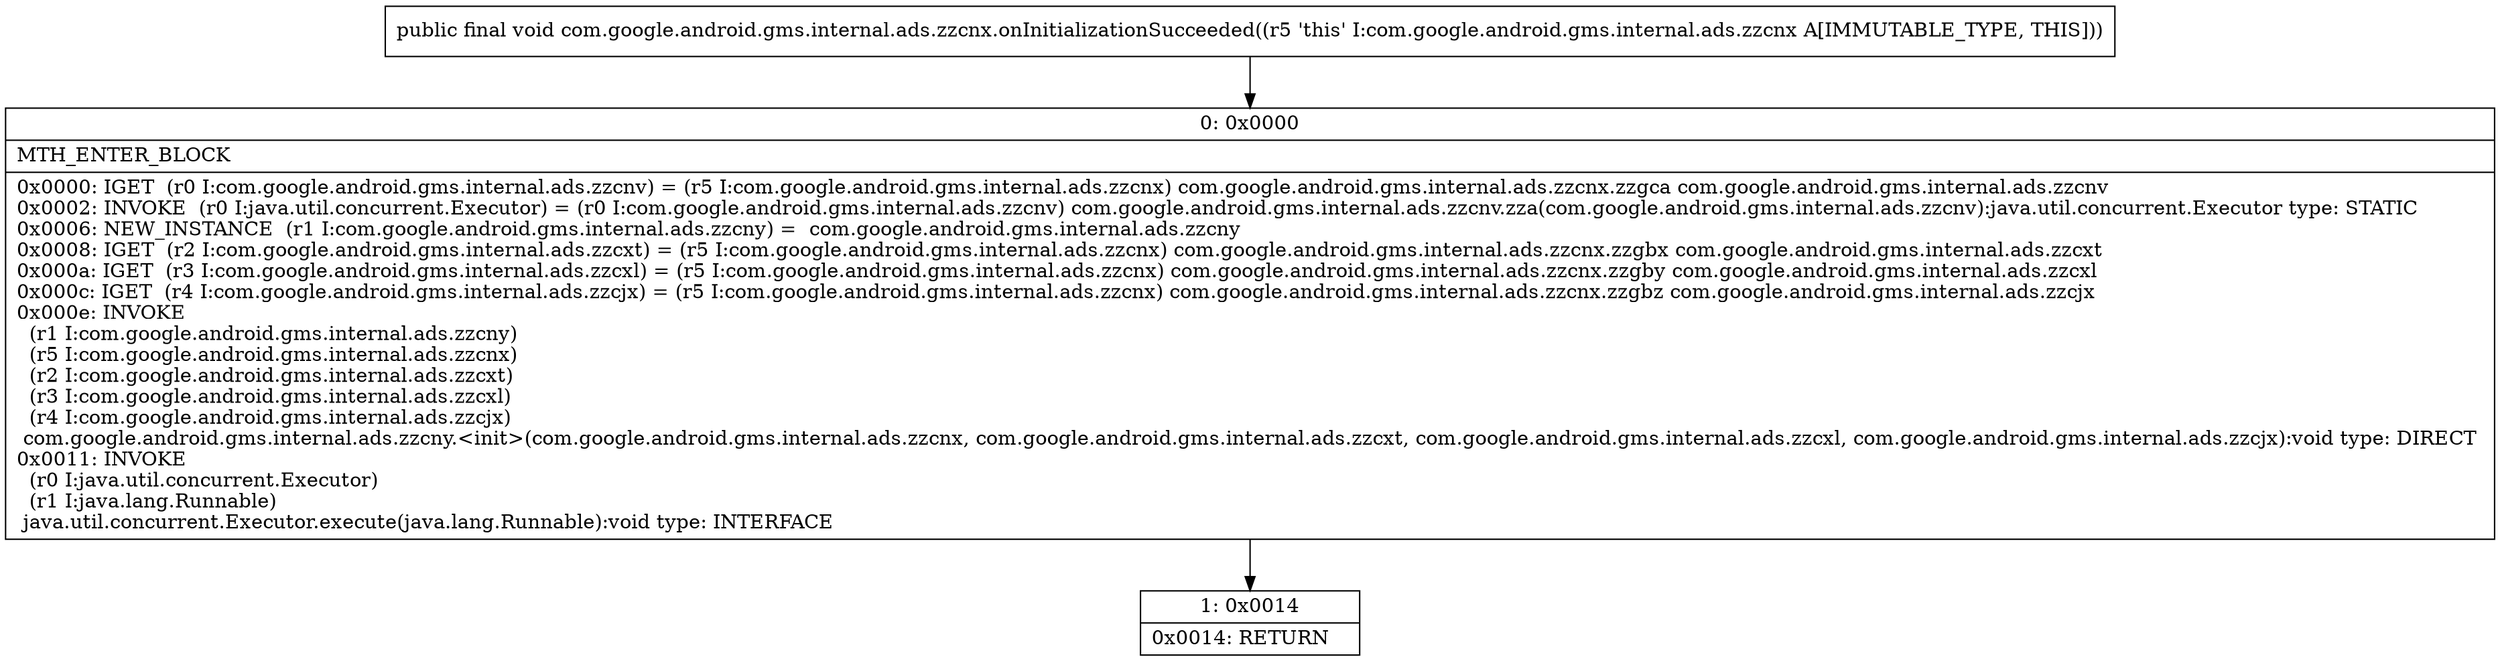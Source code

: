 digraph "CFG forcom.google.android.gms.internal.ads.zzcnx.onInitializationSucceeded()V" {
Node_0 [shape=record,label="{0\:\ 0x0000|MTH_ENTER_BLOCK\l|0x0000: IGET  (r0 I:com.google.android.gms.internal.ads.zzcnv) = (r5 I:com.google.android.gms.internal.ads.zzcnx) com.google.android.gms.internal.ads.zzcnx.zzgca com.google.android.gms.internal.ads.zzcnv \l0x0002: INVOKE  (r0 I:java.util.concurrent.Executor) = (r0 I:com.google.android.gms.internal.ads.zzcnv) com.google.android.gms.internal.ads.zzcnv.zza(com.google.android.gms.internal.ads.zzcnv):java.util.concurrent.Executor type: STATIC \l0x0006: NEW_INSTANCE  (r1 I:com.google.android.gms.internal.ads.zzcny) =  com.google.android.gms.internal.ads.zzcny \l0x0008: IGET  (r2 I:com.google.android.gms.internal.ads.zzcxt) = (r5 I:com.google.android.gms.internal.ads.zzcnx) com.google.android.gms.internal.ads.zzcnx.zzgbx com.google.android.gms.internal.ads.zzcxt \l0x000a: IGET  (r3 I:com.google.android.gms.internal.ads.zzcxl) = (r5 I:com.google.android.gms.internal.ads.zzcnx) com.google.android.gms.internal.ads.zzcnx.zzgby com.google.android.gms.internal.ads.zzcxl \l0x000c: IGET  (r4 I:com.google.android.gms.internal.ads.zzcjx) = (r5 I:com.google.android.gms.internal.ads.zzcnx) com.google.android.gms.internal.ads.zzcnx.zzgbz com.google.android.gms.internal.ads.zzcjx \l0x000e: INVOKE  \l  (r1 I:com.google.android.gms.internal.ads.zzcny)\l  (r5 I:com.google.android.gms.internal.ads.zzcnx)\l  (r2 I:com.google.android.gms.internal.ads.zzcxt)\l  (r3 I:com.google.android.gms.internal.ads.zzcxl)\l  (r4 I:com.google.android.gms.internal.ads.zzcjx)\l com.google.android.gms.internal.ads.zzcny.\<init\>(com.google.android.gms.internal.ads.zzcnx, com.google.android.gms.internal.ads.zzcxt, com.google.android.gms.internal.ads.zzcxl, com.google.android.gms.internal.ads.zzcjx):void type: DIRECT \l0x0011: INVOKE  \l  (r0 I:java.util.concurrent.Executor)\l  (r1 I:java.lang.Runnable)\l java.util.concurrent.Executor.execute(java.lang.Runnable):void type: INTERFACE \l}"];
Node_1 [shape=record,label="{1\:\ 0x0014|0x0014: RETURN   \l}"];
MethodNode[shape=record,label="{public final void com.google.android.gms.internal.ads.zzcnx.onInitializationSucceeded((r5 'this' I:com.google.android.gms.internal.ads.zzcnx A[IMMUTABLE_TYPE, THIS])) }"];
MethodNode -> Node_0;
Node_0 -> Node_1;
}

